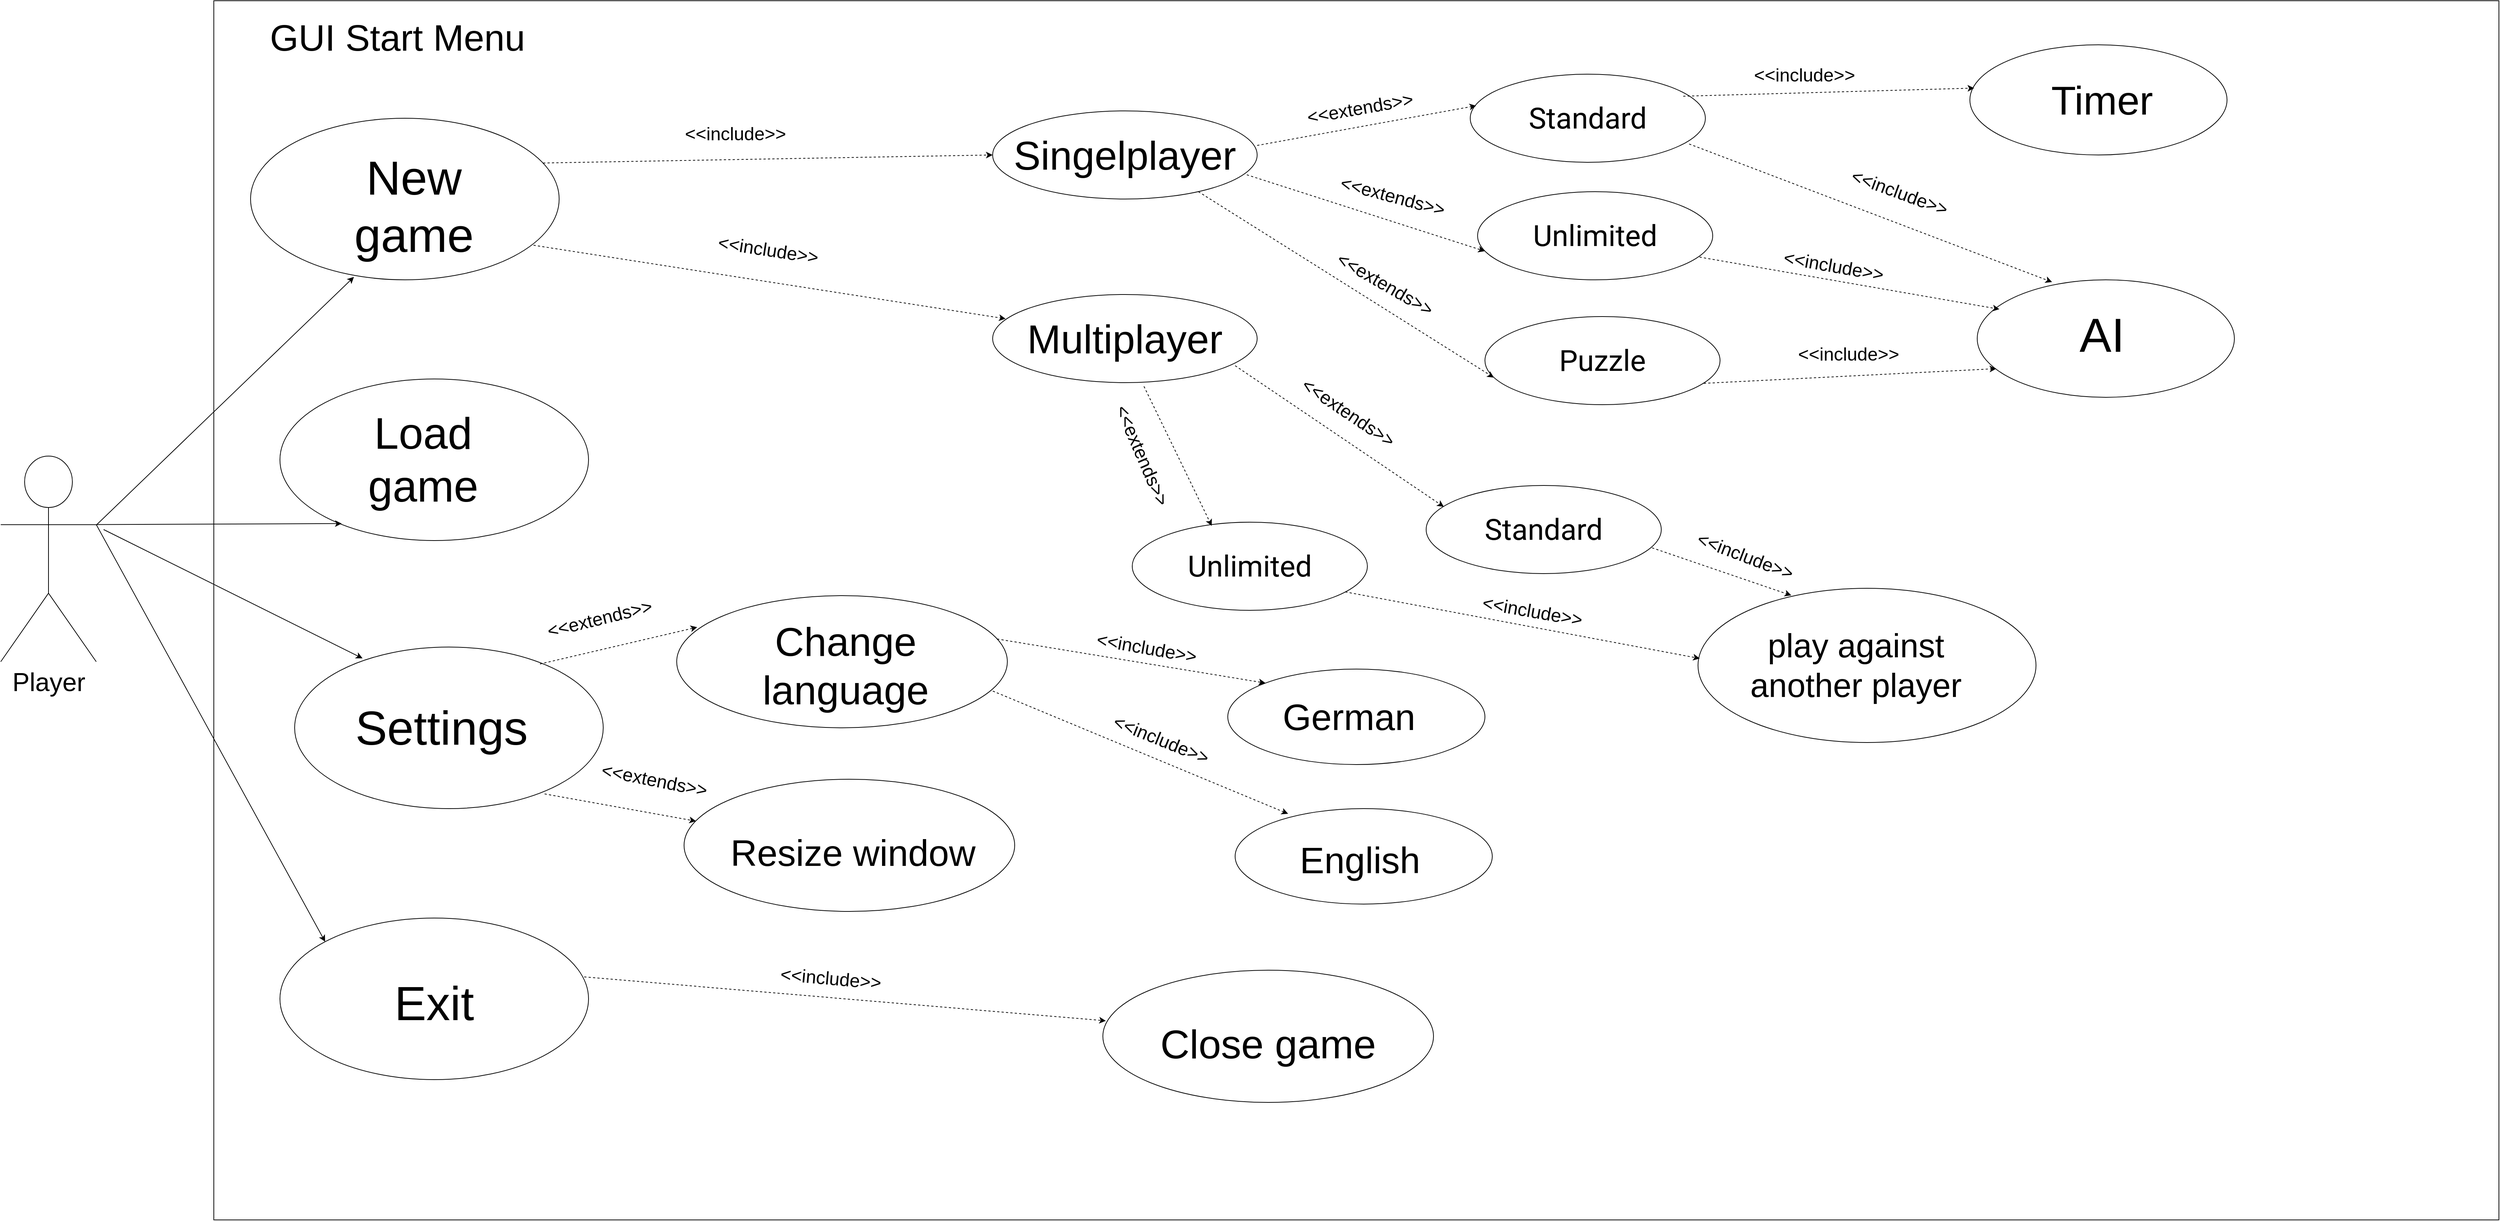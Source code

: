 <mxfile version="12.9.13" type="device" pages="2"><diagram id="NJgG5BEwrNhz7_gWcLwG" name="Page-1"><mxGraphModel dx="4063" dy="2597" grid="0" gridSize="10" guides="1" tooltips="1" connect="1" arrows="1" fold="1" page="0" pageScale="1" pageWidth="827" pageHeight="1169" math="0" shadow="0"><root><mxCell id="0"/><mxCell id="1" parent="0"/><mxCell id="shXYnbVjdlUgjLh-yOUS-1" value="&lt;font style=&quot;font-size: 35px&quot;&gt;Player&lt;br&gt;&lt;br&gt;&lt;/font&gt;" style="shape=umlActor;verticalLabelPosition=bottom;labelBackgroundColor=#ffffff;verticalAlign=top;html=1;outlineConnect=0;" parent="1" vertex="1"><mxGeometry x="40" y="540" width="130" height="280" as="geometry"/></mxCell><mxCell id="shXYnbVjdlUgjLh-yOUS-4" value="" style="whiteSpace=wrap;html=1;" parent="1" vertex="1"><mxGeometry x="330" y="-80" width="3110" height="1660" as="geometry"/></mxCell><mxCell id="shXYnbVjdlUgjLh-yOUS-6" value="" style="ellipse;whiteSpace=wrap;html=1;" parent="1" vertex="1"><mxGeometry x="380" y="80" width="420" height="220" as="geometry"/></mxCell><mxCell id="shXYnbVjdlUgjLh-yOUS-7" value="" style="ellipse;whiteSpace=wrap;html=1;" parent="1" vertex="1"><mxGeometry x="420" y="435" width="420" height="220" as="geometry"/></mxCell><mxCell id="shXYnbVjdlUgjLh-yOUS-8" value="" style="ellipse;whiteSpace=wrap;html=1;" parent="1" vertex="1"><mxGeometry x="440" y="800" width="420" height="220" as="geometry"/></mxCell><mxCell id="shXYnbVjdlUgjLh-yOUS-9" value="" style="ellipse;whiteSpace=wrap;html=1;" parent="1" vertex="1"><mxGeometry x="420" y="1169" width="420" height="220" as="geometry"/></mxCell><mxCell id="shXYnbVjdlUgjLh-yOUS-10" value="&lt;font style=&quot;font-size: 65px&quot;&gt;New game&lt;/font&gt;" style="text;html=1;strokeColor=none;fillColor=none;align=center;verticalAlign=middle;whiteSpace=wrap;rounded=0;fontSize=23;" parent="1" vertex="1"><mxGeometry x="470" y="120" width="265" height="160" as="geometry"/></mxCell><mxCell id="shXYnbVjdlUgjLh-yOUS-14" value="&lt;font style=&quot;font-size: 60px&quot;&gt;Load game&lt;/font&gt;" style="text;html=1;strokeColor=none;fillColor=none;align=center;verticalAlign=middle;whiteSpace=wrap;rounded=0;fontSize=19;" parent="1" vertex="1"><mxGeometry x="470" y="480" width="290" height="130" as="geometry"/></mxCell><mxCell id="shXYnbVjdlUgjLh-yOUS-15" value="&lt;font style=&quot;font-size: 65px&quot;&gt;Settings&lt;/font&gt;" style="text;html=1;strokeColor=none;fillColor=none;align=center;verticalAlign=middle;whiteSpace=wrap;rounded=0;fontSize=19;" parent="1" vertex="1"><mxGeometry x="470" y="835" width="340" height="150" as="geometry"/></mxCell><mxCell id="shXYnbVjdlUgjLh-yOUS-16" value="&lt;font style=&quot;font-size: 65px&quot;&gt;Exit&lt;/font&gt;" style="text;html=1;strokeColor=none;fillColor=none;align=center;verticalAlign=middle;whiteSpace=wrap;rounded=0;fontSize=19;" parent="1" vertex="1"><mxGeometry x="470" y="1210" width="320" height="150" as="geometry"/></mxCell><mxCell id="shXYnbVjdlUgjLh-yOUS-21" value="" style="ellipse;whiteSpace=wrap;html=1;fontSize=19;" parent="1" vertex="1"><mxGeometry x="1390" y="70" width="360" height="120" as="geometry"/></mxCell><mxCell id="shXYnbVjdlUgjLh-yOUS-22" value="" style="ellipse;whiteSpace=wrap;html=1;fontSize=19;" parent="1" vertex="1"><mxGeometry x="1390" y="320" width="360" height="120" as="geometry"/></mxCell><mxCell id="shXYnbVjdlUgjLh-yOUS-25" value="&lt;font style=&quot;font-size: 55px&quot;&gt;Singelplayer&lt;/font&gt;" style="text;html=1;strokeColor=none;fillColor=none;align=center;verticalAlign=middle;whiteSpace=wrap;rounded=0;fontSize=19;" parent="1" vertex="1"><mxGeometry x="1430" y="100" width="280" height="60" as="geometry"/></mxCell><mxCell id="shXYnbVjdlUgjLh-yOUS-26" value="&lt;font style=&quot;font-size: 55px&quot;&gt;Multiplayer&lt;/font&gt;" style="text;html=1;strokeColor=none;fillColor=none;align=center;verticalAlign=middle;whiteSpace=wrap;rounded=0;fontSize=19;" parent="1" vertex="1"><mxGeometry x="1430" y="350" width="280" height="60" as="geometry"/></mxCell><mxCell id="shXYnbVjdlUgjLh-yOUS-27" value="" style="ellipse;whiteSpace=wrap;html=1;fontSize=19;" parent="1" vertex="1"><mxGeometry x="2040" y="20" width="320" height="120" as="geometry"/></mxCell><mxCell id="shXYnbVjdlUgjLh-yOUS-28" value="" style="ellipse;whiteSpace=wrap;html=1;fontSize=19;" parent="1" vertex="1"><mxGeometry x="2050" y="180" width="320" height="120" as="geometry"/></mxCell><mxCell id="shXYnbVjdlUgjLh-yOUS-29" value="" style="ellipse;whiteSpace=wrap;html=1;fontSize=19;" parent="1" vertex="1"><mxGeometry x="2060" y="350" width="320" height="120" as="geometry"/></mxCell><mxCell id="shXYnbVjdlUgjLh-yOUS-30" value="" style="ellipse;whiteSpace=wrap;html=1;fontSize=19;" parent="1" vertex="1"><mxGeometry x="1580" y="630" width="320" height="120" as="geometry"/></mxCell><mxCell id="shXYnbVjdlUgjLh-yOUS-31" value="" style="ellipse;whiteSpace=wrap;html=1;fontSize=19;" parent="1" vertex="1"><mxGeometry x="1980" y="580" width="320" height="120" as="geometry"/></mxCell><mxCell id="shXYnbVjdlUgjLh-yOUS-32" value="&lt;span id=&quot;docs-internal-guid-8e277002-7fff-3df9-56d8-8ca0efbcaaff&quot;&gt;&lt;span style=&quot;font-family: &amp;#34;roboto&amp;#34; , sans-serif ; vertical-align: baseline&quot;&gt;&lt;font style=&quot;font-size: 40px&quot;&gt;Unlimited&lt;/font&gt;&lt;/span&gt;&lt;/span&gt;" style="text;html=1;strokeColor=none;fillColor=none;align=center;verticalAlign=middle;whiteSpace=wrap;rounded=0;fontSize=19;" parent="1" vertex="1"><mxGeometry x="1660" y="670" width="160" height="40" as="geometry"/></mxCell><mxCell id="shXYnbVjdlUgjLh-yOUS-33" value="&lt;span id=&quot;docs-internal-guid-ff725370-7fff-560d-323e-3c1b4473f509&quot;&gt;&lt;span style=&quot;font-family: &amp;#34;roboto&amp;#34; , sans-serif ; vertical-align: baseline&quot;&gt;&lt;font style=&quot;font-size: 40px&quot;&gt;Standard&lt;/font&gt;&lt;/span&gt;&lt;/span&gt;" style="text;html=1;strokeColor=none;fillColor=none;align=center;verticalAlign=middle;whiteSpace=wrap;rounded=0;fontSize=19;" parent="1" vertex="1"><mxGeometry x="2060" y="620" width="160" height="40" as="geometry"/></mxCell><mxCell id="shXYnbVjdlUgjLh-yOUS-34" value="&lt;span id=&quot;docs-internal-guid-b142080e-7fff-939c-8126-69803349dd65&quot;&gt;&lt;span style=&quot;font-family: &amp;#34;roboto&amp;#34; , sans-serif ; vertical-align: baseline&quot;&gt;&lt;font style=&quot;font-size: 40px&quot;&gt;Puzzle&lt;/font&gt;&lt;/span&gt;&lt;/span&gt;" style="text;html=1;strokeColor=none;fillColor=none;align=center;verticalAlign=middle;whiteSpace=wrap;rounded=0;fontSize=19;" parent="1" vertex="1"><mxGeometry x="2140" y="390" width="160" height="40" as="geometry"/></mxCell><mxCell id="shXYnbVjdlUgjLh-yOUS-35" value="&lt;span id=&quot;docs-internal-guid-bcc9e17c-7fff-8061-16f1-afa3bc6da6da&quot;&gt;&lt;span style=&quot;font-family: &amp;#34;roboto&amp;#34; , sans-serif ; vertical-align: baseline&quot;&gt;&lt;font style=&quot;font-size: 40px&quot;&gt;Unlimited&lt;/font&gt;&lt;/span&gt;&lt;/span&gt;" style="text;html=1;strokeColor=none;fillColor=none;align=center;verticalAlign=middle;whiteSpace=wrap;rounded=0;fontSize=19;" parent="1" vertex="1"><mxGeometry x="2130" y="220" width="160" height="40" as="geometry"/></mxCell><mxCell id="shXYnbVjdlUgjLh-yOUS-36" value="&lt;span id=&quot;docs-internal-guid-ff725370-7fff-560d-323e-3c1b4473f509&quot;&gt;&lt;span style=&quot;font-family: &amp;#34;roboto&amp;#34; , sans-serif ; vertical-align: baseline&quot;&gt;&lt;font style=&quot;font-size: 40px&quot;&gt;Standard&lt;/font&gt;&lt;/span&gt;&lt;/span&gt;" style="text;html=1;strokeColor=none;fillColor=none;align=center;verticalAlign=middle;whiteSpace=wrap;rounded=0;fontSize=19;" parent="1" vertex="1"><mxGeometry x="2120" y="60" width="160" height="40" as="geometry"/></mxCell><mxCell id="shXYnbVjdlUgjLh-yOUS-47" value="" style="ellipse;whiteSpace=wrap;html=1;fontSize=19;" parent="1" vertex="1"><mxGeometry x="2720" y="-20" width="350" height="150" as="geometry"/></mxCell><mxCell id="shXYnbVjdlUgjLh-yOUS-48" value="" style="ellipse;whiteSpace=wrap;html=1;fontSize=19;" parent="1" vertex="1"><mxGeometry x="2730" y="300" width="350" height="160" as="geometry"/></mxCell><mxCell id="shXYnbVjdlUgjLh-yOUS-49" value="&lt;font style=&quot;font-size: 65px&quot;&gt;AI&lt;/font&gt;" style="text;html=1;strokeColor=none;fillColor=none;align=center;verticalAlign=middle;whiteSpace=wrap;rounded=0;fontSize=19;" parent="1" vertex="1"><mxGeometry x="2775" y="320" width="250" height="110" as="geometry"/></mxCell><mxCell id="shXYnbVjdlUgjLh-yOUS-50" value="&lt;font style=&quot;font-size: 55px&quot;&gt;Timer&lt;/font&gt;" style="text;html=1;strokeColor=none;fillColor=none;align=center;verticalAlign=middle;whiteSpace=wrap;rounded=0;fontSize=19;" parent="1" vertex="1"><mxGeometry x="2780" y="10" width="240" height="90" as="geometry"/></mxCell><mxCell id="shXYnbVjdlUgjLh-yOUS-51" value="" style="ellipse;whiteSpace=wrap;html=1;fontSize=19;" parent="1" vertex="1"><mxGeometry x="960" y="730" width="450" height="180" as="geometry"/></mxCell><mxCell id="shXYnbVjdlUgjLh-yOUS-52" value="" style="ellipse;whiteSpace=wrap;html=1;fontSize=19;" parent="1" vertex="1"><mxGeometry x="970" y="980" width="450" height="180" as="geometry"/></mxCell><mxCell id="shXYnbVjdlUgjLh-yOUS-58" value="" style="ellipse;whiteSpace=wrap;html=1;fontSize=19;" parent="1" vertex="1"><mxGeometry x="1540" y="1240" width="450" height="180" as="geometry"/></mxCell><mxCell id="shXYnbVjdlUgjLh-yOUS-59" value="&lt;font style=&quot;font-size: 55px&quot;&gt;Change language&lt;/font&gt;" style="text;html=1;strokeColor=none;fillColor=none;align=center;verticalAlign=middle;whiteSpace=wrap;rounded=0;fontSize=19;" parent="1" vertex="1"><mxGeometry x="1020" y="760" width="340" height="130" as="geometry"/></mxCell><mxCell id="shXYnbVjdlUgjLh-yOUS-60" value="&lt;font style=&quot;font-size: 50px&quot;&gt;Resize window&lt;/font&gt;" style="text;html=1;strokeColor=none;fillColor=none;align=center;verticalAlign=middle;whiteSpace=wrap;rounded=0;fontSize=19;" parent="1" vertex="1"><mxGeometry x="1000" y="1020" width="400" height="120" as="geometry"/></mxCell><mxCell id="shXYnbVjdlUgjLh-yOUS-61" value="&lt;font style=&quot;font-size: 55px&quot;&gt;Close game&lt;/font&gt;" style="text;html=1;strokeColor=none;fillColor=none;align=center;verticalAlign=middle;whiteSpace=wrap;rounded=0;fontSize=19;" parent="1" vertex="1"><mxGeometry x="1570" y="1280" width="390" height="120" as="geometry"/></mxCell><mxCell id="shXYnbVjdlUgjLh-yOUS-64" value="" style="ellipse;whiteSpace=wrap;html=1;fontSize=19;" parent="1" vertex="1"><mxGeometry x="1710" y="830" width="350" height="130" as="geometry"/></mxCell><mxCell id="shXYnbVjdlUgjLh-yOUS-65" value="" style="ellipse;whiteSpace=wrap;html=1;fontSize=19;" parent="1" vertex="1"><mxGeometry x="1720" y="1020" width="350" height="130" as="geometry"/></mxCell><mxCell id="shXYnbVjdlUgjLh-yOUS-67" value="&lt;font style=&quot;font-size: 50px&quot;&gt;German&lt;/font&gt;" style="text;html=1;strokeColor=none;fillColor=none;align=center;verticalAlign=middle;whiteSpace=wrap;rounded=0;fontSize=19;" parent="1" vertex="1"><mxGeometry x="1740" y="860" width="270" height="70" as="geometry"/></mxCell><mxCell id="shXYnbVjdlUgjLh-yOUS-68" value="&lt;font style=&quot;font-size: 50px&quot;&gt;English&lt;/font&gt;" style="text;html=1;strokeColor=none;fillColor=none;align=center;verticalAlign=middle;whiteSpace=wrap;rounded=0;fontSize=19;" parent="1" vertex="1"><mxGeometry x="1750" y="1050" width="280" height="80" as="geometry"/></mxCell><mxCell id="shXYnbVjdlUgjLh-yOUS-80" value="" style="endArrow=classic;html=1;fontSize=19;entryX=0.335;entryY=0.982;entryDx=0;entryDy=0;entryPerimeter=0;" parent="1" target="shXYnbVjdlUgjLh-yOUS-6" edge="1"><mxGeometry width="50" height="50" relative="1" as="geometry"><mxPoint x="170" y="634" as="sourcePoint"/><mxPoint x="300" y="400" as="targetPoint"/></mxGeometry></mxCell><mxCell id="shXYnbVjdlUgjLh-yOUS-82" value="" style="endArrow=classic;html=1;fontSize=19;exitX=1;exitY=0.333;exitDx=0;exitDy=0;exitPerimeter=0;entryX=0.2;entryY=0.895;entryDx=0;entryDy=0;entryPerimeter=0;" parent="1" source="shXYnbVjdlUgjLh-yOUS-1" target="shXYnbVjdlUgjLh-yOUS-7" edge="1"><mxGeometry width="50" height="50" relative="1" as="geometry"><mxPoint x="240" y="690" as="sourcePoint"/><mxPoint x="290" y="640" as="targetPoint"/></mxGeometry></mxCell><mxCell id="shXYnbVjdlUgjLh-yOUS-85" value="" style="endArrow=classic;html=1;fontSize=19;exitX=1;exitY=0.333;exitDx=0;exitDy=0;exitPerimeter=0;entryX=0;entryY=0;entryDx=0;entryDy=0;" parent="1" source="shXYnbVjdlUgjLh-yOUS-1" target="shXYnbVjdlUgjLh-yOUS-9" edge="1"><mxGeometry width="50" height="50" relative="1" as="geometry"><mxPoint x="200" y="960" as="sourcePoint"/><mxPoint x="250" y="910" as="targetPoint"/></mxGeometry></mxCell><mxCell id="shXYnbVjdlUgjLh-yOUS-89" value="" style="endArrow=classic;html=1;fontSize=19;entryX=0.22;entryY=0.07;entryDx=0;entryDy=0;entryPerimeter=0;" parent="1" target="shXYnbVjdlUgjLh-yOUS-8" edge="1"><mxGeometry width="50" height="50" relative="1" as="geometry"><mxPoint x="180" y="640" as="sourcePoint"/><mxPoint x="450" y="740" as="targetPoint"/></mxGeometry></mxCell><mxCell id="shXYnbVjdlUgjLh-yOUS-96" value="&lt;font style=&quot;font-size: 25px&quot;&gt;&amp;lt;&amp;lt;include&amp;gt;&amp;gt;&lt;/font&gt;" style="text;html=1;strokeColor=none;fillColor=none;align=center;verticalAlign=middle;whiteSpace=wrap;rounded=0;fontSize=19;rotation=0;" parent="1" vertex="1"><mxGeometry x="950" y="70" width="180" height="60" as="geometry"/></mxCell><mxCell id="shXYnbVjdlUgjLh-yOUS-106" value="&lt;font style=&quot;font-size: 25px&quot;&gt;&amp;lt;&amp;lt;extends&amp;gt;&amp;gt;&lt;/font&gt;" style="text;html=1;strokeColor=none;fillColor=none;align=center;verticalAlign=middle;whiteSpace=wrap;rounded=0;fontSize=19;rotation=-10;" parent="1" vertex="1"><mxGeometry x="1780" y="30" width="220" height="70" as="geometry"/></mxCell><mxCell id="shXYnbVjdlUgjLh-yOUS-107" value="&lt;font style=&quot;font-size: 25px&quot;&gt;&amp;lt;&amp;lt;extends&amp;gt;&amp;gt;&lt;/font&gt;" style="text;html=1;strokeColor=none;fillColor=none;align=center;verticalAlign=middle;whiteSpace=wrap;rounded=0;fontSize=19;rotation=15;" parent="1" vertex="1"><mxGeometry x="1830" y="150" width="210" height="70" as="geometry"/></mxCell><mxCell id="shXYnbVjdlUgjLh-yOUS-108" value="&lt;font style=&quot;font-size: 25px&quot;&gt;&amp;lt;&amp;lt;extends&amp;gt;&amp;gt;&lt;/font&gt;" style="text;html=1;strokeColor=none;fillColor=none;align=center;verticalAlign=middle;whiteSpace=wrap;rounded=0;fontSize=19;rotation=30;" parent="1" vertex="1"><mxGeometry x="1810" y="270" width="230" height="70" as="geometry"/></mxCell><mxCell id="shXYnbVjdlUgjLh-yOUS-113" value="&lt;font style=&quot;font-size: 25px&quot;&gt;&amp;lt;&amp;lt;include&amp;gt;&amp;gt;&lt;/font&gt;" style="text;html=1;strokeColor=none;fillColor=none;align=center;verticalAlign=middle;whiteSpace=wrap;rounded=0;fontSize=19;" parent="1" vertex="1"><mxGeometry x="2370" y="-10" width="250" height="60" as="geometry"/></mxCell><mxCell id="shXYnbVjdlUgjLh-yOUS-114" value="&lt;font style=&quot;font-size: 25px&quot;&gt;&amp;lt;&amp;lt;include&amp;gt;&amp;gt;&lt;/font&gt;" style="text;html=1;strokeColor=none;fillColor=none;align=center;verticalAlign=middle;whiteSpace=wrap;rounded=0;fontSize=19;rotation=20.2;" parent="1" vertex="1"><mxGeometry x="2510" y="150" width="230" height="60" as="geometry"/></mxCell><mxCell id="shXYnbVjdlUgjLh-yOUS-116" value="&lt;font style=&quot;font-size: 25px&quot;&gt;&amp;lt;&amp;lt;include&amp;gt;&amp;gt;&lt;/font&gt;" style="text;html=1;strokeColor=none;fillColor=none;align=center;verticalAlign=middle;whiteSpace=wrap;rounded=0;fontSize=19;rotation=10;" parent="1" vertex="1"><mxGeometry x="2430" y="240" width="210" height="80" as="geometry"/></mxCell><mxCell id="shXYnbVjdlUgjLh-yOUS-117" value="&lt;font style=&quot;font-size: 25px&quot;&gt;&amp;lt;&amp;lt;include&amp;gt;&amp;gt;&lt;/font&gt;" style="text;html=1;strokeColor=none;fillColor=none;align=center;verticalAlign=middle;whiteSpace=wrap;rounded=0;fontSize=19;rotation=0;" parent="1" vertex="1"><mxGeometry x="2450" y="360" width="210" height="80" as="geometry"/></mxCell><mxCell id="shXYnbVjdlUgjLh-yOUS-120" value="&lt;font style=&quot;font-size: 25px&quot;&gt;&amp;lt;&amp;lt;extends&amp;gt;&amp;gt;&lt;/font&gt;" style="text;html=1;strokeColor=none;fillColor=none;align=center;verticalAlign=middle;whiteSpace=wrap;rounded=0;fontSize=19;rotation=34;" parent="1" vertex="1"><mxGeometry x="1780" y="430" width="190" height="100" as="geometry"/></mxCell><mxCell id="shXYnbVjdlUgjLh-yOUS-121" value="&lt;font style=&quot;font-size: 25px&quot;&gt;&amp;lt;&amp;lt;extends&amp;gt;&amp;gt;&lt;/font&gt;" style="text;html=1;strokeColor=none;fillColor=none;align=center;verticalAlign=middle;whiteSpace=wrap;rounded=0;fontSize=19;rotation=66.6;" parent="1" vertex="1"><mxGeometry x="1520" y="500" width="150.31" height="77.32" as="geometry"/></mxCell><mxCell id="shXYnbVjdlUgjLh-yOUS-124" value="" style="endArrow=classic;html=1;dashed=1;fontSize=19;exitX=0.948;exitY=0.277;exitDx=0;exitDy=0;exitPerimeter=0;entryX=0;entryY=0.5;entryDx=0;entryDy=0;" parent="1" source="shXYnbVjdlUgjLh-yOUS-6" target="shXYnbVjdlUgjLh-yOUS-21" edge="1"><mxGeometry width="50" height="50" relative="1" as="geometry"><mxPoint x="870" y="180" as="sourcePoint"/><mxPoint x="1002.14" y="181.0" as="targetPoint"/></mxGeometry></mxCell><mxCell id="shXYnbVjdlUgjLh-yOUS-129" value="" style="endArrow=classic;html=1;dashed=1;fontSize=19;exitX=1;exitY=0.392;exitDx=0;exitDy=0;exitPerimeter=0;entryX=0.025;entryY=0.358;entryDx=0;entryDy=0;entryPerimeter=0;" parent="1" source="shXYnbVjdlUgjLh-yOUS-21" target="shXYnbVjdlUgjLh-yOUS-27" edge="1"><mxGeometry width="50" height="50" relative="1" as="geometry"><mxPoint x="1900" y="140" as="sourcePoint"/><mxPoint x="2020" y="80" as="targetPoint"/><Array as="points"/></mxGeometry></mxCell><mxCell id="shXYnbVjdlUgjLh-yOUS-130" value="" style="endArrow=classic;html=1;dashed=1;fontSize=19;exitX=0.961;exitY=0.725;exitDx=0;exitDy=0;exitPerimeter=0;entryX=0.031;entryY=0.675;entryDx=0;entryDy=0;entryPerimeter=0;" parent="1" source="shXYnbVjdlUgjLh-yOUS-21" target="shXYnbVjdlUgjLh-yOUS-28" edge="1"><mxGeometry width="50" height="50" relative="1" as="geometry"><mxPoint x="1840" y="220" as="sourcePoint"/><mxPoint x="1890" y="170" as="targetPoint"/></mxGeometry></mxCell><mxCell id="shXYnbVjdlUgjLh-yOUS-131" value="" style="endArrow=classic;html=1;dashed=1;fontSize=19;exitX=0.778;exitY=0.917;exitDx=0;exitDy=0;exitPerimeter=0;entryX=0.038;entryY=0.692;entryDx=0;entryDy=0;entryPerimeter=0;" parent="1" source="shXYnbVjdlUgjLh-yOUS-21" target="shXYnbVjdlUgjLh-yOUS-29" edge="1"><mxGeometry width="50" height="50" relative="1" as="geometry"><mxPoint x="1940" y="380" as="sourcePoint"/><mxPoint x="1990" y="330" as="targetPoint"/></mxGeometry></mxCell><mxCell id="shXYnbVjdlUgjLh-yOUS-132" value="" style="endArrow=classic;html=1;dashed=1;fontSize=19;exitX=0.917;exitY=0.808;exitDx=0;exitDy=0;exitPerimeter=0;entryX=0.075;entryY=0.242;entryDx=0;entryDy=0;entryPerimeter=0;" parent="1" source="shXYnbVjdlUgjLh-yOUS-22" target="shXYnbVjdlUgjLh-yOUS-31" edge="1"><mxGeometry width="50" height="50" relative="1" as="geometry"><mxPoint x="1870" y="540" as="sourcePoint"/><mxPoint x="1920" y="490" as="targetPoint"/></mxGeometry></mxCell><mxCell id="shXYnbVjdlUgjLh-yOUS-133" value="" style="endArrow=classic;html=1;dashed=1;fontSize=19;exitX=0.572;exitY=1.042;exitDx=0;exitDy=0;exitPerimeter=0;entryX=0.338;entryY=0.042;entryDx=0;entryDy=0;entryPerimeter=0;" parent="1" source="shXYnbVjdlUgjLh-yOUS-22" target="shXYnbVjdlUgjLh-yOUS-30" edge="1"><mxGeometry width="50" height="50" relative="1" as="geometry"><mxPoint x="1560" y="620" as="sourcePoint"/><mxPoint x="1610" y="570" as="targetPoint"/></mxGeometry></mxCell><mxCell id="shXYnbVjdlUgjLh-yOUS-134" value="" style="endArrow=classic;html=1;dashed=1;fontSize=19;exitX=0.931;exitY=0.758;exitDx=0;exitDy=0;exitPerimeter=0;entryX=0.074;entryY=0.756;entryDx=0;entryDy=0;entryPerimeter=0;" parent="1" source="shXYnbVjdlUgjLh-yOUS-29" target="shXYnbVjdlUgjLh-yOUS-48" edge="1"><mxGeometry width="50" height="50" relative="1" as="geometry"><mxPoint x="2560" y="480" as="sourcePoint"/><mxPoint x="2610" y="430" as="targetPoint"/></mxGeometry></mxCell><mxCell id="shXYnbVjdlUgjLh-yOUS-135" value="" style="endArrow=classic;html=1;dashed=1;fontSize=19;exitX=0.944;exitY=0.742;exitDx=0;exitDy=0;exitPerimeter=0;entryX=0.086;entryY=0.25;entryDx=0;entryDy=0;entryPerimeter=0;" parent="1" source="shXYnbVjdlUgjLh-yOUS-28" target="shXYnbVjdlUgjLh-yOUS-48" edge="1"><mxGeometry width="50" height="50" relative="1" as="geometry"><mxPoint x="2500" y="350" as="sourcePoint"/><mxPoint x="2550" y="300" as="targetPoint"/></mxGeometry></mxCell><mxCell id="shXYnbVjdlUgjLh-yOUS-136" value="" style="endArrow=classic;html=1;dashed=1;fontSize=19;exitX=0.931;exitY=0.792;exitDx=0;exitDy=0;exitPerimeter=0;entryX=0.291;entryY=0.019;entryDx=0;entryDy=0;entryPerimeter=0;" parent="1" source="shXYnbVjdlUgjLh-yOUS-27" target="shXYnbVjdlUgjLh-yOUS-48" edge="1"><mxGeometry width="50" height="50" relative="1" as="geometry"><mxPoint x="2640" y="230" as="sourcePoint"/><mxPoint x="2690" y="180" as="targetPoint"/></mxGeometry></mxCell><mxCell id="shXYnbVjdlUgjLh-yOUS-137" value="" style="endArrow=classic;html=1;dashed=1;fontSize=19;exitX=0.906;exitY=0.25;exitDx=0;exitDy=0;exitPerimeter=0;entryX=0.017;entryY=0.393;entryDx=0;entryDy=0;entryPerimeter=0;" parent="1" source="shXYnbVjdlUgjLh-yOUS-27" target="shXYnbVjdlUgjLh-yOUS-47" edge="1"><mxGeometry width="50" height="50" relative="1" as="geometry"><mxPoint x="2490" y="70" as="sourcePoint"/><mxPoint x="2540" y="20" as="targetPoint"/></mxGeometry></mxCell><mxCell id="shXYnbVjdlUgjLh-yOUS-138" value="" style="endArrow=classic;html=1;dashed=1;fontSize=19;exitX=0.969;exitY=0.328;exitDx=0;exitDy=0;exitPerimeter=0;entryX=0;entryY=0;entryDx=0;entryDy=0;" parent="1" source="shXYnbVjdlUgjLh-yOUS-51" target="shXYnbVjdlUgjLh-yOUS-64" edge="1"><mxGeometry width="50" height="50" relative="1" as="geometry"><mxPoint x="1590" y="850" as="sourcePoint"/><mxPoint x="1640" y="800" as="targetPoint"/></mxGeometry></mxCell><mxCell id="shXYnbVjdlUgjLh-yOUS-139" value="" style="endArrow=classic;html=1;dashed=1;fontSize=19;exitX=0.956;exitY=0.722;exitDx=0;exitDy=0;exitPerimeter=0;entryX=0.206;entryY=0.054;entryDx=0;entryDy=0;entryPerimeter=0;" parent="1" source="shXYnbVjdlUgjLh-yOUS-51" target="shXYnbVjdlUgjLh-yOUS-65" edge="1"><mxGeometry width="50" height="50" relative="1" as="geometry"><mxPoint x="1560" y="960" as="sourcePoint"/><mxPoint x="1610" y="910" as="targetPoint"/></mxGeometry></mxCell><mxCell id="shXYnbVjdlUgjLh-yOUS-140" value="" style="endArrow=classic;html=1;dashed=1;fontSize=19;exitX=0.795;exitY=0.105;exitDx=0;exitDy=0;exitPerimeter=0;entryX=0.062;entryY=0.239;entryDx=0;entryDy=0;entryPerimeter=0;" parent="1" source="shXYnbVjdlUgjLh-yOUS-8" target="shXYnbVjdlUgjLh-yOUS-51" edge="1"><mxGeometry width="50" height="50" relative="1" as="geometry"><mxPoint x="860" y="800" as="sourcePoint"/><mxPoint x="910" y="750" as="targetPoint"/></mxGeometry></mxCell><mxCell id="shXYnbVjdlUgjLh-yOUS-141" value="" style="endArrow=classic;html=1;dashed=1;fontSize=19;exitX=0.81;exitY=0.909;exitDx=0;exitDy=0;exitPerimeter=0;entryX=0.036;entryY=0.317;entryDx=0;entryDy=0;entryPerimeter=0;" parent="1" source="shXYnbVjdlUgjLh-yOUS-8" target="shXYnbVjdlUgjLh-yOUS-52" edge="1"><mxGeometry width="50" height="50" relative="1" as="geometry"><mxPoint x="850" y="1100" as="sourcePoint"/><mxPoint x="900" y="1050" as="targetPoint"/></mxGeometry></mxCell><mxCell id="shXYnbVjdlUgjLh-yOUS-142" value="" style="endArrow=classic;html=1;dashed=1;fontSize=19;exitX=0.986;exitY=0.364;exitDx=0;exitDy=0;exitPerimeter=0;entryX=0.009;entryY=0.383;entryDx=0;entryDy=0;entryPerimeter=0;" parent="1" source="shXYnbVjdlUgjLh-yOUS-9" target="shXYnbVjdlUgjLh-yOUS-58" edge="1"><mxGeometry width="50" height="50" relative="1" as="geometry"><mxPoint x="1190" y="1370" as="sourcePoint"/><mxPoint x="1240" y="1320" as="targetPoint"/></mxGeometry></mxCell><mxCell id="shXYnbVjdlUgjLh-yOUS-143" value="&lt;span style=&quot;font-size: 25px&quot;&gt;&amp;lt;&amp;lt;extends&amp;gt;&amp;gt;&lt;/span&gt;" style="text;html=1;strokeColor=none;fillColor=none;align=center;verticalAlign=middle;whiteSpace=wrap;rounded=0;fontSize=19;rotation=-13.8;" parent="1" vertex="1"><mxGeometry x="780" y="730" width="150" height="60" as="geometry"/></mxCell><mxCell id="shXYnbVjdlUgjLh-yOUS-144" value="&lt;span style=&quot;font-size: 25px&quot;&gt;&amp;lt;&amp;lt;extends&amp;gt;&amp;gt;&lt;/span&gt;" style="text;html=1;strokeColor=none;fillColor=none;align=center;verticalAlign=middle;whiteSpace=wrap;rounded=0;fontSize=19;rotation=11.2;" parent="1" vertex="1"><mxGeometry x="860" y="950" width="140" height="60" as="geometry"/></mxCell><mxCell id="shXYnbVjdlUgjLh-yOUS-145" value="&lt;span style=&quot;font-size: 25px&quot;&gt;&amp;lt;&amp;lt;include&amp;gt;&amp;gt;&lt;/span&gt;" style="text;html=1;strokeColor=none;fillColor=none;align=center;verticalAlign=middle;whiteSpace=wrap;rounded=0;fontSize=19;rotation=10;" parent="1" vertex="1"><mxGeometry x="1510" y="770" width="180" height="60" as="geometry"/></mxCell><mxCell id="shXYnbVjdlUgjLh-yOUS-146" value="&lt;span style=&quot;font-size: 25px&quot;&gt;&amp;lt;&amp;lt;include&amp;gt;&amp;gt;&lt;/span&gt;" style="text;html=1;strokeColor=none;fillColor=none;align=center;verticalAlign=middle;whiteSpace=wrap;rounded=0;fontSize=19;rotation=22.1;" parent="1" vertex="1"><mxGeometry x="1520" y="890" width="200" height="70" as="geometry"/></mxCell><mxCell id="shXYnbVjdlUgjLh-yOUS-148" value="&lt;span style=&quot;font-size: 25px&quot;&gt;&amp;lt;&amp;lt;include&amp;gt;&amp;gt;&lt;/span&gt;" style="text;html=1;strokeColor=none;fillColor=none;align=center;verticalAlign=middle;whiteSpace=wrap;rounded=0;fontSize=19;rotation=5;" parent="1" vertex="1"><mxGeometry x="1030" y="1220" width="280" height="60" as="geometry"/></mxCell><mxCell id="shXYnbVjdlUgjLh-yOUS-149" value="" style="ellipse;whiteSpace=wrap;html=1;fontSize=19;" parent="1" vertex="1"><mxGeometry x="2350" y="720" width="460" height="210" as="geometry"/></mxCell><mxCell id="shXYnbVjdlUgjLh-yOUS-150" value="&lt;font style=&quot;font-size: 45px&quot;&gt;play against another player&lt;/font&gt;" style="text;html=1;strokeColor=none;fillColor=none;align=center;verticalAlign=middle;whiteSpace=wrap;rounded=0;fontSize=19;" parent="1" vertex="1"><mxGeometry x="2410" y="770" width="310" height="110" as="geometry"/></mxCell><mxCell id="shXYnbVjdlUgjLh-yOUS-152" value="" style="endArrow=classic;html=1;dashed=1;fontSize=19;exitX=0.961;exitY=0.708;exitDx=0;exitDy=0;exitPerimeter=0;entryX=0.276;entryY=0.046;entryDx=0;entryDy=0;entryPerimeter=0;" parent="1" source="shXYnbVjdlUgjLh-yOUS-31" target="shXYnbVjdlUgjLh-yOUS-149" edge="1"><mxGeometry width="50" height="50" relative="1" as="geometry"><mxPoint x="2290" y="760" as="sourcePoint"/><mxPoint x="2340" y="710" as="targetPoint"/></mxGeometry></mxCell><mxCell id="shXYnbVjdlUgjLh-yOUS-153" value="" style="endArrow=classic;html=1;dashed=1;fontSize=19;exitX=0.906;exitY=0.791;exitDx=0;exitDy=0;exitPerimeter=0;entryX=0.005;entryY=0.455;entryDx=0;entryDy=0;entryPerimeter=0;" parent="1" source="shXYnbVjdlUgjLh-yOUS-30" target="shXYnbVjdlUgjLh-yOUS-149" edge="1"><mxGeometry width="50" height="50" relative="1" as="geometry"><mxPoint x="2120" y="810" as="sourcePoint"/><mxPoint x="2170" y="760" as="targetPoint"/></mxGeometry></mxCell><mxCell id="shXYnbVjdlUgjLh-yOUS-154" value="&lt;span style=&quot;font-size: 25px&quot;&gt;&amp;lt;&amp;lt;include&amp;gt;&amp;gt;&lt;/span&gt;" style="text;html=1;strokeColor=none;fillColor=none;align=center;verticalAlign=middle;whiteSpace=wrap;rounded=0;fontSize=19;rotation=20.9;" parent="1" vertex="1"><mxGeometry x="2330" y="640" width="170" height="70" as="geometry"/></mxCell><mxCell id="shXYnbVjdlUgjLh-yOUS-155" value="&lt;span style=&quot;font-size: 25px&quot;&gt;&amp;lt;&amp;lt;include&amp;gt;&amp;gt;&lt;/span&gt;" style="text;html=1;strokeColor=none;fillColor=none;align=center;verticalAlign=middle;whiteSpace=wrap;rounded=0;fontSize=19;rotation=10;" parent="1" vertex="1"><mxGeometry x="2020" y="720" width="210" height="60" as="geometry"/></mxCell><mxCell id="shXYnbVjdlUgjLh-yOUS-162" value="" style="endArrow=classic;html=1;dashed=1;fontSize=19;exitX=0.917;exitY=0.786;exitDx=0;exitDy=0;exitPerimeter=0;entryX=0.049;entryY=0.275;entryDx=0;entryDy=0;entryPerimeter=0;" parent="1" source="shXYnbVjdlUgjLh-yOUS-6" target="shXYnbVjdlUgjLh-yOUS-22" edge="1"><mxGeometry width="50" height="50" relative="1" as="geometry"><mxPoint x="1150" y="340" as="sourcePoint"/><mxPoint x="1200" y="290" as="targetPoint"/></mxGeometry></mxCell><mxCell id="shXYnbVjdlUgjLh-yOUS-163" value="&lt;span style=&quot;font-size: 25px&quot;&gt;&amp;lt;&amp;lt;include&amp;gt;&amp;gt;&lt;/span&gt;" style="text;html=1;strokeColor=none;fillColor=none;align=center;verticalAlign=middle;whiteSpace=wrap;rounded=0;fontSize=19;rotation=8.7;" parent="1" vertex="1"><mxGeometry x="960" y="215.18" width="250" height="84.82" as="geometry"/></mxCell><mxCell id="shXYnbVjdlUgjLh-yOUS-164" value="&lt;font style=&quot;font-size: 50px&quot;&gt;GUI Start Menu&lt;/font&gt;" style="text;html=1;strokeColor=none;fillColor=none;align=center;verticalAlign=middle;whiteSpace=wrap;rounded=0;fontSize=19;" parent="1" vertex="1"><mxGeometry x="100" y="-80" width="960" height="100" as="geometry"/></mxCell></root></mxGraphModel></diagram><diagram id="gfIIbR_n5J-lVDQdP18w" name="Page-2"><mxGraphModel dx="1374" dy="713" grid="1" gridSize="10" guides="1" tooltips="1" connect="1" arrows="1" fold="1" page="1" pageScale="1" pageWidth="827" pageHeight="1169" math="0" shadow="0"><root><mxCell id="hufnnJFMJPyvuztwgZIe-0"/><mxCell id="hufnnJFMJPyvuztwgZIe-1" parent="hufnnJFMJPyvuztwgZIe-0"/></root></mxGraphModel></diagram></mxfile>